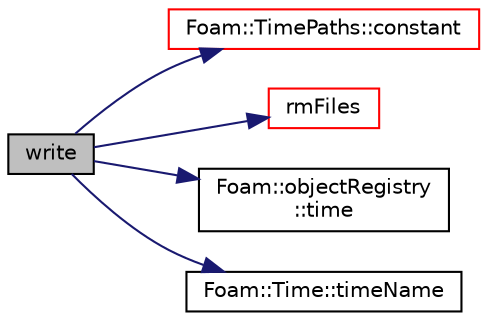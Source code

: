 digraph "write"
{
  bgcolor="transparent";
  edge [fontname="Helvetica",fontsize="10",labelfontname="Helvetica",labelfontsize="10"];
  node [fontname="Helvetica",fontsize="10",shape=record];
  rankdir="LR";
  Node324 [label="write",height=0.2,width=0.4,color="black", fillcolor="grey75", style="filled", fontcolor="black"];
  Node324 -> Node325 [color="midnightblue",fontsize="10",style="solid",fontname="Helvetica"];
  Node325 [label="Foam::TimePaths::constant",height=0.2,width=0.4,color="red",URL="$a27461.html#ab16cfc6e7be33ff5683a856ae077433c",tooltip="Return constant name. "];
  Node324 -> Node327 [color="midnightblue",fontsize="10",style="solid",fontname="Helvetica"];
  Node327 [label="rmFiles",height=0.2,width=0.4,color="red",URL="$a22089.html#a9e0ebba7054ff0811a4f28a13fdf85c7",tooltip="Remove STAR-CD files for the baseName. "];
  Node324 -> Node331 [color="midnightblue",fontsize="10",style="solid",fontname="Helvetica"];
  Node331 [label="Foam::objectRegistry\l::time",height=0.2,width=0.4,color="black",URL="$a27433.html#a0d94096809fe3376b29a2a29ca11bb18",tooltip="Return time. "];
  Node324 -> Node332 [color="midnightblue",fontsize="10",style="solid",fontname="Helvetica"];
  Node332 [label="Foam::Time::timeName",height=0.2,width=0.4,color="black",URL="$a27457.html#a5ae6a110de1b22323e19a46943c7f0c1",tooltip="Return time name of given scalar time. "];
}
